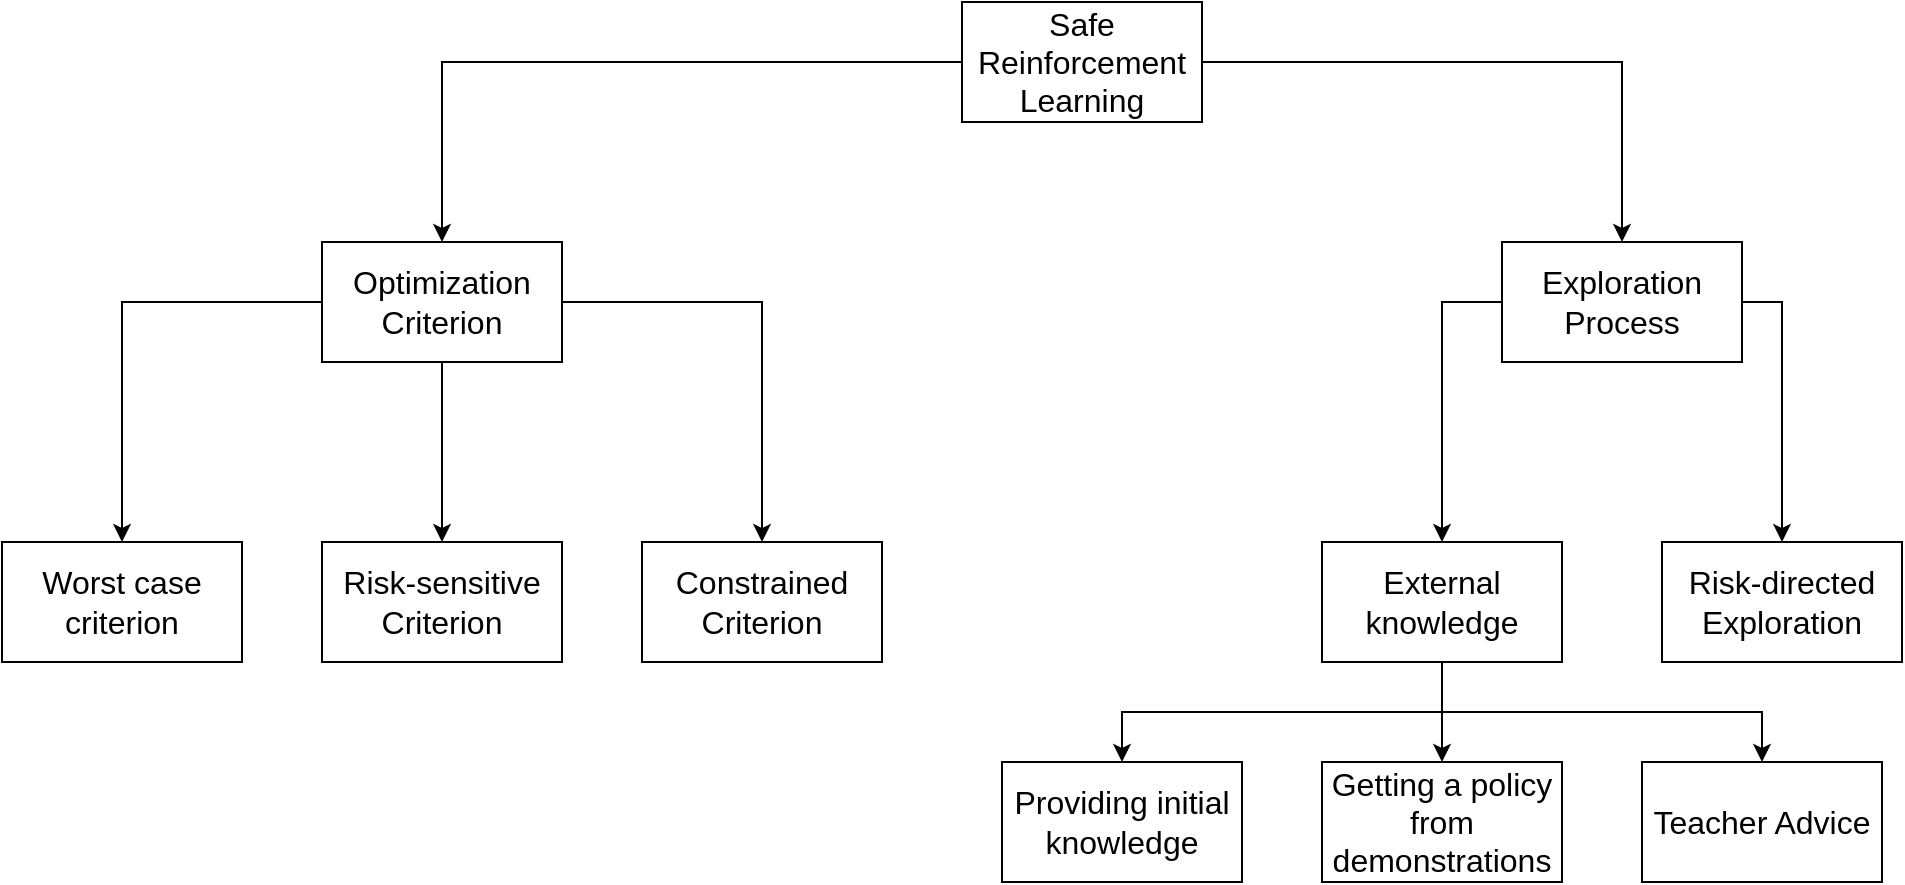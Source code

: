 <mxfile version="15.4.3" type="github">
  <diagram id="zvG8gOoKLg7x9lctHi23" name="Page-1">
    <mxGraphModel dx="1447" dy="797" grid="1" gridSize="10" guides="1" tooltips="1" connect="1" arrows="1" fold="1" page="1" pageScale="1" pageWidth="850" pageHeight="1100" math="0" shadow="0">
      <root>
        <mxCell id="0" />
        <mxCell id="1" parent="0" />
        <mxCell id="zF8SeKDar9_ll212jqUI-12" style="edgeStyle=orthogonalEdgeStyle;rounded=0;orthogonalLoop=1;jettySize=auto;html=1;entryX=0.5;entryY=0;entryDx=0;entryDy=0;fontSize=16;" parent="1" source="zF8SeKDar9_ll212jqUI-1" target="zF8SeKDar9_ll212jqUI-2" edge="1">
          <mxGeometry relative="1" as="geometry" />
        </mxCell>
        <mxCell id="zF8SeKDar9_ll212jqUI-23" style="edgeStyle=orthogonalEdgeStyle;rounded=0;orthogonalLoop=1;jettySize=auto;html=1;exitX=1;exitY=0.5;exitDx=0;exitDy=0;entryX=0.5;entryY=0;entryDx=0;entryDy=0;fontSize=16;" parent="1" source="zF8SeKDar9_ll212jqUI-1" target="zF8SeKDar9_ll212jqUI-3" edge="1">
          <mxGeometry relative="1" as="geometry" />
        </mxCell>
        <mxCell id="zF8SeKDar9_ll212jqUI-1" value="Safe Reinforcement Learning" style="rounded=0;whiteSpace=wrap;html=1;fontSize=16;" parent="1" vertex="1">
          <mxGeometry x="500" y="90" width="120" height="60" as="geometry" />
        </mxCell>
        <mxCell id="zF8SeKDar9_ll212jqUI-14" style="edgeStyle=orthogonalEdgeStyle;rounded=0;orthogonalLoop=1;jettySize=auto;html=1;exitX=0;exitY=0.5;exitDx=0;exitDy=0;entryX=0.5;entryY=0;entryDx=0;entryDy=0;fontSize=16;" parent="1" source="zF8SeKDar9_ll212jqUI-2" target="zF8SeKDar9_ll212jqUI-4" edge="1">
          <mxGeometry relative="1" as="geometry" />
        </mxCell>
        <mxCell id="zF8SeKDar9_ll212jqUI-15" style="edgeStyle=orthogonalEdgeStyle;rounded=0;orthogonalLoop=1;jettySize=auto;html=1;exitX=0.5;exitY=1;exitDx=0;exitDy=0;entryX=0.5;entryY=0;entryDx=0;entryDy=0;fontSize=16;" parent="1" source="zF8SeKDar9_ll212jqUI-2" target="zF8SeKDar9_ll212jqUI-6" edge="1">
          <mxGeometry relative="1" as="geometry" />
        </mxCell>
        <mxCell id="zF8SeKDar9_ll212jqUI-16" style="edgeStyle=orthogonalEdgeStyle;rounded=0;orthogonalLoop=1;jettySize=auto;html=1;exitX=1;exitY=0.5;exitDx=0;exitDy=0;entryX=0.5;entryY=0;entryDx=0;entryDy=0;fontSize=16;" parent="1" source="zF8SeKDar9_ll212jqUI-2" target="zF8SeKDar9_ll212jqUI-5" edge="1">
          <mxGeometry relative="1" as="geometry" />
        </mxCell>
        <mxCell id="zF8SeKDar9_ll212jqUI-2" value="Optimization Criterion" style="rounded=0;whiteSpace=wrap;html=1;fontSize=16;" parent="1" vertex="1">
          <mxGeometry x="180" y="210" width="120" height="60" as="geometry" />
        </mxCell>
        <mxCell id="zF8SeKDar9_ll212jqUI-17" style="edgeStyle=orthogonalEdgeStyle;rounded=0;orthogonalLoop=1;jettySize=auto;html=1;exitX=0;exitY=0.5;exitDx=0;exitDy=0;fontSize=16;" parent="1" source="zF8SeKDar9_ll212jqUI-3" target="zF8SeKDar9_ll212jqUI-7" edge="1">
          <mxGeometry relative="1" as="geometry" />
        </mxCell>
        <mxCell id="zF8SeKDar9_ll212jqUI-18" style="edgeStyle=orthogonalEdgeStyle;rounded=0;orthogonalLoop=1;jettySize=auto;html=1;exitX=1;exitY=0.5;exitDx=0;exitDy=0;fontSize=16;" parent="1" source="zF8SeKDar9_ll212jqUI-3" target="zF8SeKDar9_ll212jqUI-8" edge="1">
          <mxGeometry relative="1" as="geometry" />
        </mxCell>
        <mxCell id="zF8SeKDar9_ll212jqUI-3" value="Exploration Process" style="rounded=0;whiteSpace=wrap;html=1;fontSize=16;" parent="1" vertex="1">
          <mxGeometry x="770" y="210" width="120" height="60" as="geometry" />
        </mxCell>
        <mxCell id="zF8SeKDar9_ll212jqUI-4" value="Worst case criterion" style="rounded=0;whiteSpace=wrap;html=1;fontSize=16;" parent="1" vertex="1">
          <mxGeometry x="20" y="360" width="120" height="60" as="geometry" />
        </mxCell>
        <mxCell id="zF8SeKDar9_ll212jqUI-5" value="Constrained Criterion" style="rounded=0;whiteSpace=wrap;html=1;fontSize=16;" parent="1" vertex="1">
          <mxGeometry x="340" y="360" width="120" height="60" as="geometry" />
        </mxCell>
        <mxCell id="zF8SeKDar9_ll212jqUI-6" value="Risk-sensitive Criterion" style="rounded=0;whiteSpace=wrap;html=1;fontSize=16;" parent="1" vertex="1">
          <mxGeometry x="180" y="360" width="120" height="60" as="geometry" />
        </mxCell>
        <mxCell id="zF8SeKDar9_ll212jqUI-20" style="edgeStyle=orthogonalEdgeStyle;rounded=0;orthogonalLoop=1;jettySize=auto;html=1;exitX=0.5;exitY=1;exitDx=0;exitDy=0;entryX=0.5;entryY=0;entryDx=0;entryDy=0;fontSize=16;" parent="1" source="zF8SeKDar9_ll212jqUI-7" target="zF8SeKDar9_ll212jqUI-11" edge="1">
          <mxGeometry relative="1" as="geometry">
            <Array as="points">
              <mxPoint x="580" y="445" />
              <mxPoint x="420" y="445" />
            </Array>
          </mxGeometry>
        </mxCell>
        <mxCell id="zF8SeKDar9_ll212jqUI-21" style="edgeStyle=orthogonalEdgeStyle;rounded=0;orthogonalLoop=1;jettySize=auto;html=1;exitX=0.5;exitY=1;exitDx=0;exitDy=0;entryX=0.5;entryY=0;entryDx=0;entryDy=0;fontSize=16;" parent="1" source="zF8SeKDar9_ll212jqUI-7" target="zF8SeKDar9_ll212jqUI-9" edge="1">
          <mxGeometry relative="1" as="geometry" />
        </mxCell>
        <mxCell id="zF8SeKDar9_ll212jqUI-22" style="edgeStyle=orthogonalEdgeStyle;rounded=0;orthogonalLoop=1;jettySize=auto;html=1;exitX=0.5;exitY=1;exitDx=0;exitDy=0;entryX=0.5;entryY=0;entryDx=0;entryDy=0;fontSize=16;" parent="1" source="zF8SeKDar9_ll212jqUI-7" target="zF8SeKDar9_ll212jqUI-10" edge="1">
          <mxGeometry relative="1" as="geometry" />
        </mxCell>
        <mxCell id="zF8SeKDar9_ll212jqUI-7" value="External knowledge" style="rounded=0;whiteSpace=wrap;html=1;fontSize=16;" parent="1" vertex="1">
          <mxGeometry x="680" y="360" width="120" height="60" as="geometry" />
        </mxCell>
        <mxCell id="zF8SeKDar9_ll212jqUI-8" value="Risk-directed Exploration" style="rounded=0;whiteSpace=wrap;html=1;fontSize=16;" parent="1" vertex="1">
          <mxGeometry x="850" y="360" width="120" height="60" as="geometry" />
        </mxCell>
        <mxCell id="zF8SeKDar9_ll212jqUI-9" value="Getting a policy from demonstrations" style="rounded=0;whiteSpace=wrap;html=1;fontSize=16;" parent="1" vertex="1">
          <mxGeometry x="680" y="470" width="120" height="60" as="geometry" />
        </mxCell>
        <mxCell id="zF8SeKDar9_ll212jqUI-10" value="Teacher Advice" style="rounded=0;whiteSpace=wrap;html=1;fontSize=16;" parent="1" vertex="1">
          <mxGeometry x="840" y="470" width="120" height="60" as="geometry" />
        </mxCell>
        <mxCell id="zF8SeKDar9_ll212jqUI-11" value="Providing initial knowledge" style="rounded=0;whiteSpace=wrap;html=1;fontSize=16;" parent="1" vertex="1">
          <mxGeometry x="520" y="470" width="120" height="60" as="geometry" />
        </mxCell>
      </root>
    </mxGraphModel>
  </diagram>
</mxfile>
